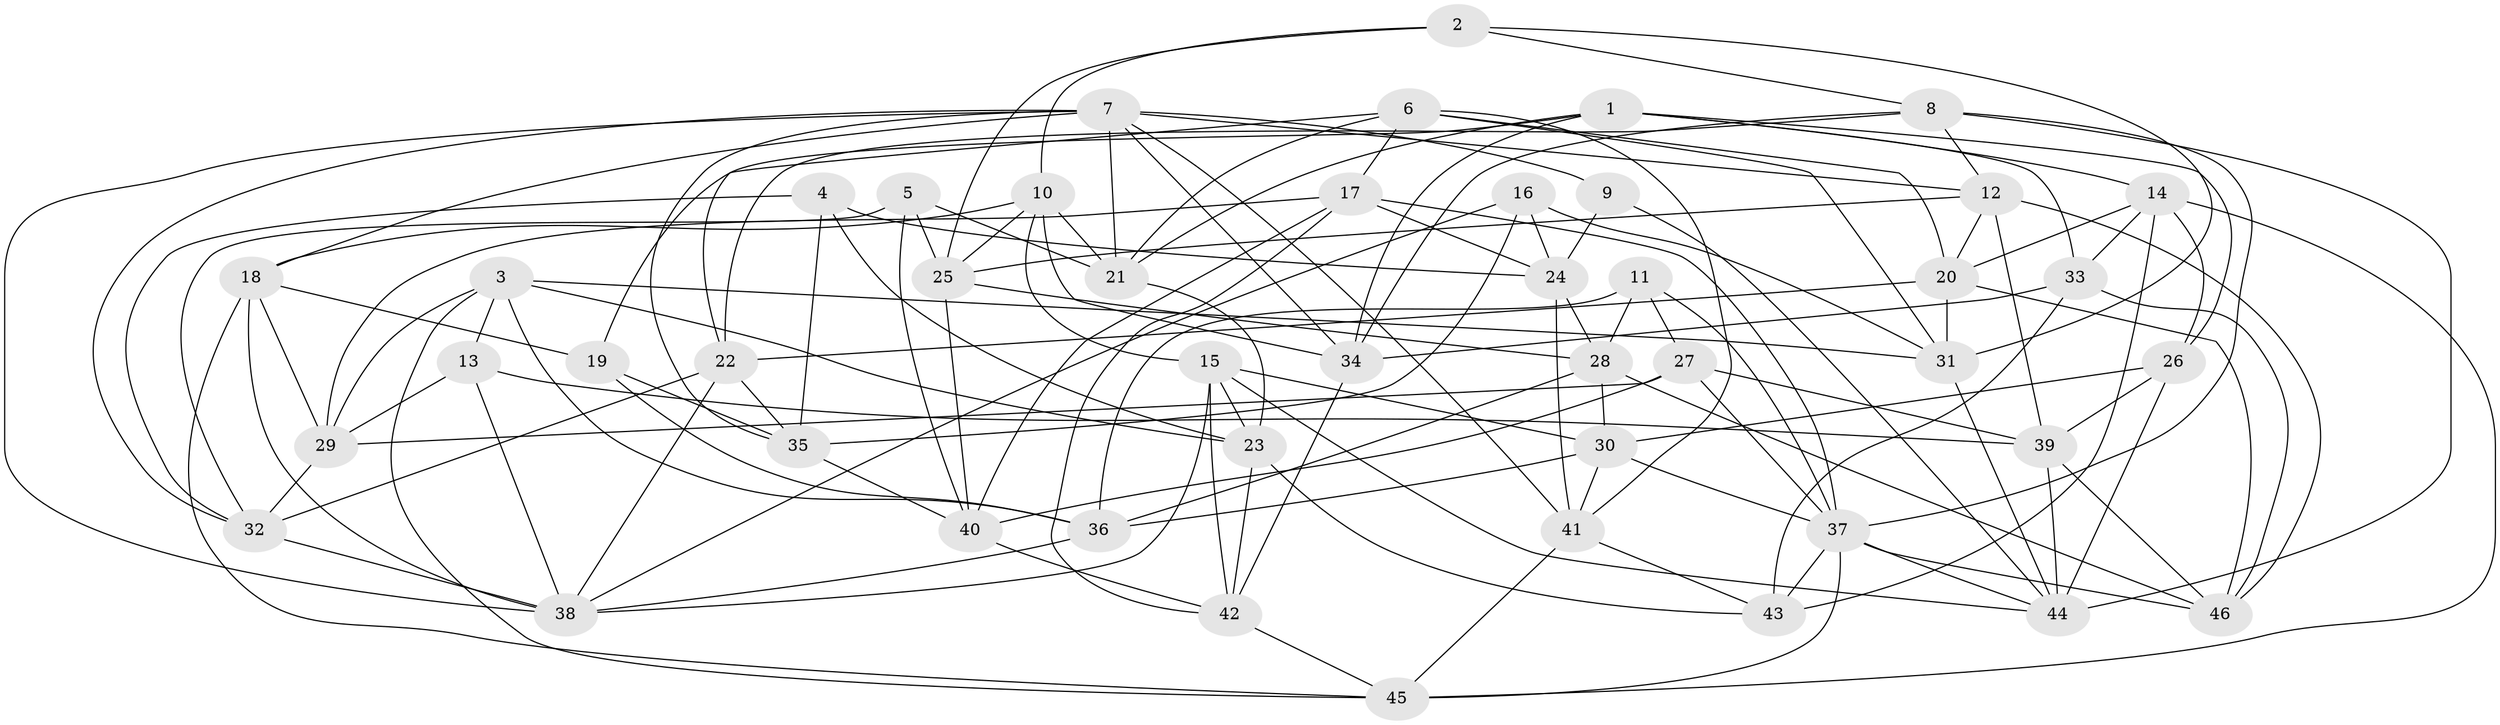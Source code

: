 // original degree distribution, {4: 1.0}
// Generated by graph-tools (version 1.1) at 2025/50/03/09/25 03:50:53]
// undirected, 46 vertices, 132 edges
graph export_dot {
graph [start="1"]
  node [color=gray90,style=filled];
  1;
  2;
  3;
  4;
  5;
  6;
  7;
  8;
  9;
  10;
  11;
  12;
  13;
  14;
  15;
  16;
  17;
  18;
  19;
  20;
  21;
  22;
  23;
  24;
  25;
  26;
  27;
  28;
  29;
  30;
  31;
  32;
  33;
  34;
  35;
  36;
  37;
  38;
  39;
  40;
  41;
  42;
  43;
  44;
  45;
  46;
  1 -- 14 [weight=1.0];
  1 -- 19 [weight=1.0];
  1 -- 21 [weight=1.0];
  1 -- 26 [weight=1.0];
  1 -- 33 [weight=1.0];
  1 -- 34 [weight=1.0];
  2 -- 8 [weight=1.0];
  2 -- 10 [weight=1.0];
  2 -- 25 [weight=1.0];
  2 -- 31 [weight=1.0];
  3 -- 13 [weight=1.0];
  3 -- 23 [weight=1.0];
  3 -- 29 [weight=1.0];
  3 -- 31 [weight=1.0];
  3 -- 36 [weight=1.0];
  3 -- 45 [weight=1.0];
  4 -- 23 [weight=1.0];
  4 -- 24 [weight=1.0];
  4 -- 32 [weight=1.0];
  4 -- 35 [weight=1.0];
  5 -- 21 [weight=1.0];
  5 -- 25 [weight=1.0];
  5 -- 32 [weight=1.0];
  5 -- 40 [weight=1.0];
  6 -- 17 [weight=1.0];
  6 -- 20 [weight=1.0];
  6 -- 21 [weight=1.0];
  6 -- 22 [weight=1.0];
  6 -- 31 [weight=1.0];
  6 -- 41 [weight=1.0];
  7 -- 9 [weight=2.0];
  7 -- 12 [weight=1.0];
  7 -- 18 [weight=1.0];
  7 -- 21 [weight=1.0];
  7 -- 32 [weight=1.0];
  7 -- 34 [weight=1.0];
  7 -- 35 [weight=1.0];
  7 -- 38 [weight=1.0];
  7 -- 41 [weight=1.0];
  8 -- 12 [weight=1.0];
  8 -- 22 [weight=1.0];
  8 -- 34 [weight=1.0];
  8 -- 37 [weight=1.0];
  8 -- 44 [weight=1.0];
  9 -- 24 [weight=1.0];
  9 -- 44 [weight=1.0];
  10 -- 15 [weight=1.0];
  10 -- 18 [weight=1.0];
  10 -- 21 [weight=1.0];
  10 -- 25 [weight=1.0];
  10 -- 34 [weight=1.0];
  11 -- 27 [weight=1.0];
  11 -- 28 [weight=1.0];
  11 -- 36 [weight=1.0];
  11 -- 37 [weight=1.0];
  12 -- 20 [weight=1.0];
  12 -- 25 [weight=1.0];
  12 -- 39 [weight=1.0];
  12 -- 46 [weight=1.0];
  13 -- 29 [weight=1.0];
  13 -- 38 [weight=1.0];
  13 -- 39 [weight=1.0];
  14 -- 20 [weight=1.0];
  14 -- 26 [weight=1.0];
  14 -- 33 [weight=1.0];
  14 -- 43 [weight=1.0];
  14 -- 45 [weight=1.0];
  15 -- 23 [weight=1.0];
  15 -- 30 [weight=1.0];
  15 -- 38 [weight=1.0];
  15 -- 42 [weight=1.0];
  15 -- 44 [weight=1.0];
  16 -- 24 [weight=1.0];
  16 -- 31 [weight=1.0];
  16 -- 35 [weight=1.0];
  16 -- 38 [weight=1.0];
  17 -- 24 [weight=1.0];
  17 -- 29 [weight=1.0];
  17 -- 37 [weight=1.0];
  17 -- 40 [weight=1.0];
  17 -- 42 [weight=1.0];
  18 -- 19 [weight=1.0];
  18 -- 29 [weight=1.0];
  18 -- 38 [weight=1.0];
  18 -- 45 [weight=1.0];
  19 -- 35 [weight=1.0];
  19 -- 36 [weight=1.0];
  20 -- 22 [weight=1.0];
  20 -- 31 [weight=1.0];
  20 -- 46 [weight=1.0];
  21 -- 23 [weight=1.0];
  22 -- 32 [weight=1.0];
  22 -- 35 [weight=1.0];
  22 -- 38 [weight=1.0];
  23 -- 42 [weight=1.0];
  23 -- 43 [weight=1.0];
  24 -- 28 [weight=1.0];
  24 -- 41 [weight=1.0];
  25 -- 28 [weight=1.0];
  25 -- 40 [weight=1.0];
  26 -- 30 [weight=1.0];
  26 -- 39 [weight=1.0];
  26 -- 44 [weight=2.0];
  27 -- 29 [weight=1.0];
  27 -- 37 [weight=2.0];
  27 -- 39 [weight=1.0];
  27 -- 40 [weight=1.0];
  28 -- 30 [weight=1.0];
  28 -- 36 [weight=1.0];
  28 -- 46 [weight=1.0];
  29 -- 32 [weight=1.0];
  30 -- 36 [weight=1.0];
  30 -- 37 [weight=1.0];
  30 -- 41 [weight=1.0];
  31 -- 44 [weight=1.0];
  32 -- 38 [weight=1.0];
  33 -- 34 [weight=1.0];
  33 -- 43 [weight=2.0];
  33 -- 46 [weight=1.0];
  34 -- 42 [weight=1.0];
  35 -- 40 [weight=1.0];
  36 -- 38 [weight=1.0];
  37 -- 43 [weight=1.0];
  37 -- 44 [weight=1.0];
  37 -- 45 [weight=1.0];
  37 -- 46 [weight=1.0];
  39 -- 44 [weight=1.0];
  39 -- 46 [weight=1.0];
  40 -- 42 [weight=1.0];
  41 -- 43 [weight=1.0];
  41 -- 45 [weight=1.0];
  42 -- 45 [weight=1.0];
}
